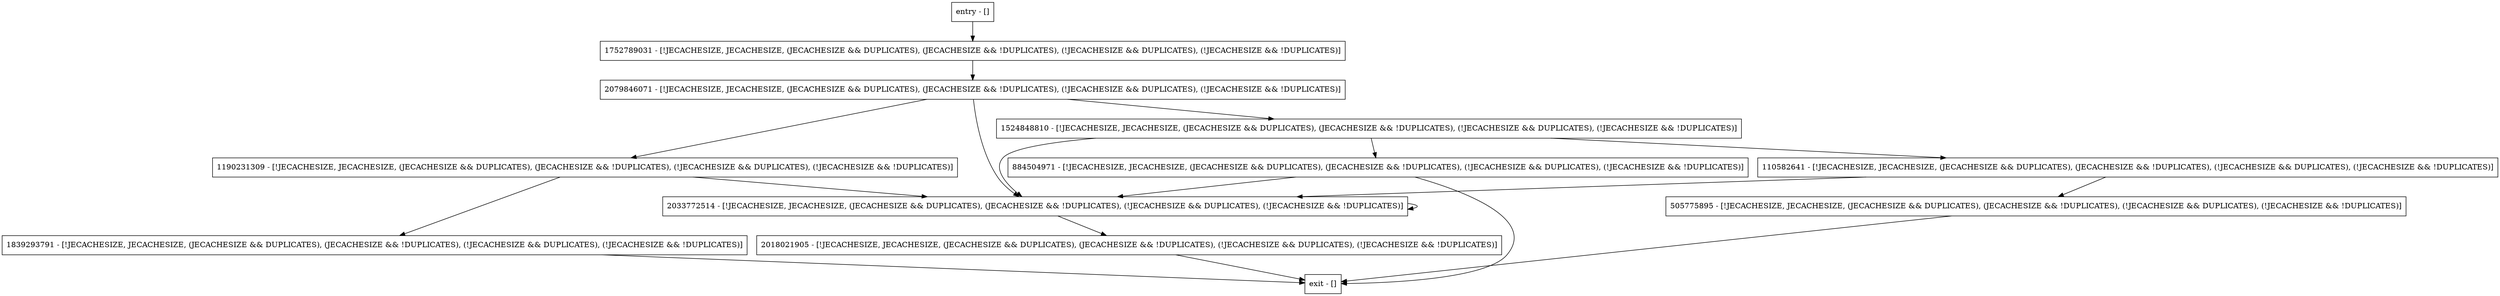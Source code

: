 digraph putInternal {
node [shape=record];
1839293791 [label="1839293791 - [!JECACHESIZE, JECACHESIZE, (JECACHESIZE && DUPLICATES), (JECACHESIZE && !DUPLICATES), (!JECACHESIZE && DUPLICATES), (!JECACHESIZE && !DUPLICATES)]"];
884504971 [label="884504971 - [!JECACHESIZE, JECACHESIZE, (JECACHESIZE && DUPLICATES), (JECACHESIZE && !DUPLICATES), (!JECACHESIZE && DUPLICATES), (!JECACHESIZE && !DUPLICATES)]"];
2079846071 [label="2079846071 - [!JECACHESIZE, JECACHESIZE, (JECACHESIZE && DUPLICATES), (JECACHESIZE && !DUPLICATES), (!JECACHESIZE && DUPLICATES), (!JECACHESIZE && !DUPLICATES)]"];
1190231309 [label="1190231309 - [!JECACHESIZE, JECACHESIZE, (JECACHESIZE && DUPLICATES), (JECACHESIZE && !DUPLICATES), (!JECACHESIZE && DUPLICATES), (!JECACHESIZE && !DUPLICATES)]"];
110582641 [label="110582641 - [!JECACHESIZE, JECACHESIZE, (JECACHESIZE && DUPLICATES), (JECACHESIZE && !DUPLICATES), (!JECACHESIZE && DUPLICATES), (!JECACHESIZE && !DUPLICATES)]"];
entry [label="entry - []"];
exit [label="exit - []"];
505775895 [label="505775895 - [!JECACHESIZE, JECACHESIZE, (JECACHESIZE && DUPLICATES), (JECACHESIZE && !DUPLICATES), (!JECACHESIZE && DUPLICATES), (!JECACHESIZE && !DUPLICATES)]"];
2018021905 [label="2018021905 - [!JECACHESIZE, JECACHESIZE, (JECACHESIZE && DUPLICATES), (JECACHESIZE && !DUPLICATES), (!JECACHESIZE && DUPLICATES), (!JECACHESIZE && !DUPLICATES)]"];
1752789031 [label="1752789031 - [!JECACHESIZE, JECACHESIZE, (JECACHESIZE && DUPLICATES), (JECACHESIZE && !DUPLICATES), (!JECACHESIZE && DUPLICATES), (!JECACHESIZE && !DUPLICATES)]"];
2033772514 [label="2033772514 - [!JECACHESIZE, JECACHESIZE, (JECACHESIZE && DUPLICATES), (JECACHESIZE && !DUPLICATES), (!JECACHESIZE && DUPLICATES), (!JECACHESIZE && !DUPLICATES)]"];
1524848810 [label="1524848810 - [!JECACHESIZE, JECACHESIZE, (JECACHESIZE && DUPLICATES), (JECACHESIZE && !DUPLICATES), (!JECACHESIZE && DUPLICATES), (!JECACHESIZE && !DUPLICATES)]"];
entry;
exit;
1839293791 -> exit;
884504971 -> exit;
884504971 -> 2033772514;
2079846071 -> 2033772514;
2079846071 -> 1190231309;
2079846071 -> 1524848810;
1190231309 -> 1839293791;
1190231309 -> 2033772514;
110582641 -> 505775895;
110582641 -> 2033772514;
entry -> 1752789031;
505775895 -> exit;
2018021905 -> exit;
1752789031 -> 2079846071;
2033772514 -> 2018021905;
2033772514 -> 2033772514;
1524848810 -> 884504971;
1524848810 -> 2033772514;
1524848810 -> 110582641;
}
